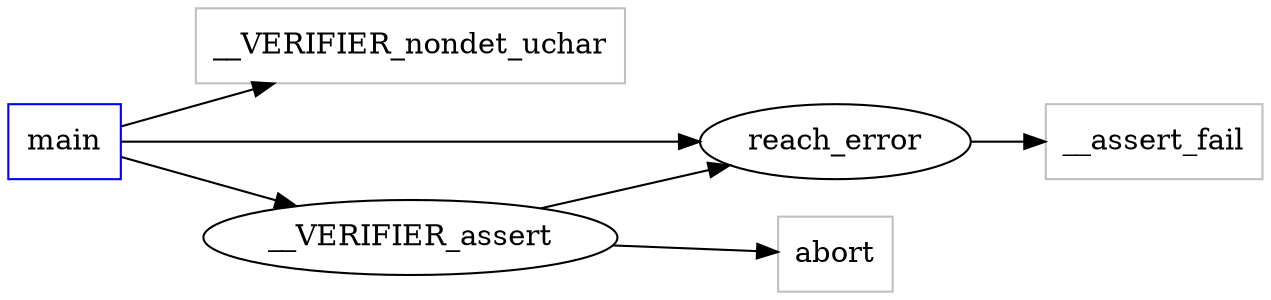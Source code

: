 digraph functioncalls {
rankdir=LR;

main [shape="box", color=blue];
__VERIFIER_nondet_uchar [label="__VERIFIER_nondet_uchar", shape="box", color=grey];
main -> __VERIFIER_nondet_uchar;
__VERIFIER_assert [label="__VERIFIER_assert", ];
main -> __VERIFIER_assert;
reach_error [label="reach_error", ];
main -> reach_error;
__VERIFIER_assert -> reach_error;
abort [label="abort", shape="box", color=grey];
__VERIFIER_assert -> abort;
__assert_fail [label="__assert_fail", shape="box", color=grey];
reach_error -> __assert_fail;
}
